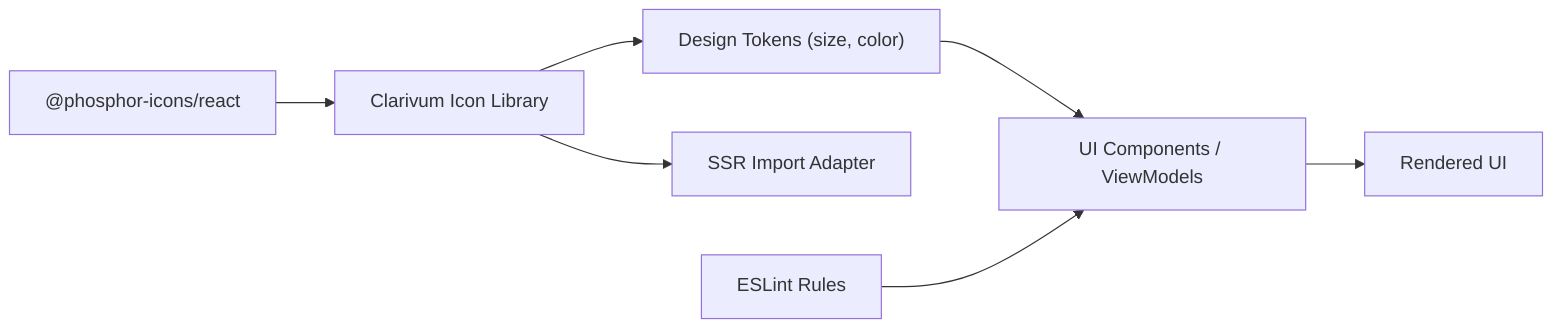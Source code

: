 flowchart LR
    PhosphorPkg["@phosphor-icons/react"] --> IconLibrary["Clarivum Icon Library"]
    IconLibrary --> DesignTokens["Design Tokens (size, color)"]
    DesignTokens --> Components["UI Components / ViewModels"]
    IconLibrary --> SSRAdapter["SSR Import Adapter"]
    Components --> UI["Rendered UI"]
    LintRules["ESLint Rules"] --> Components